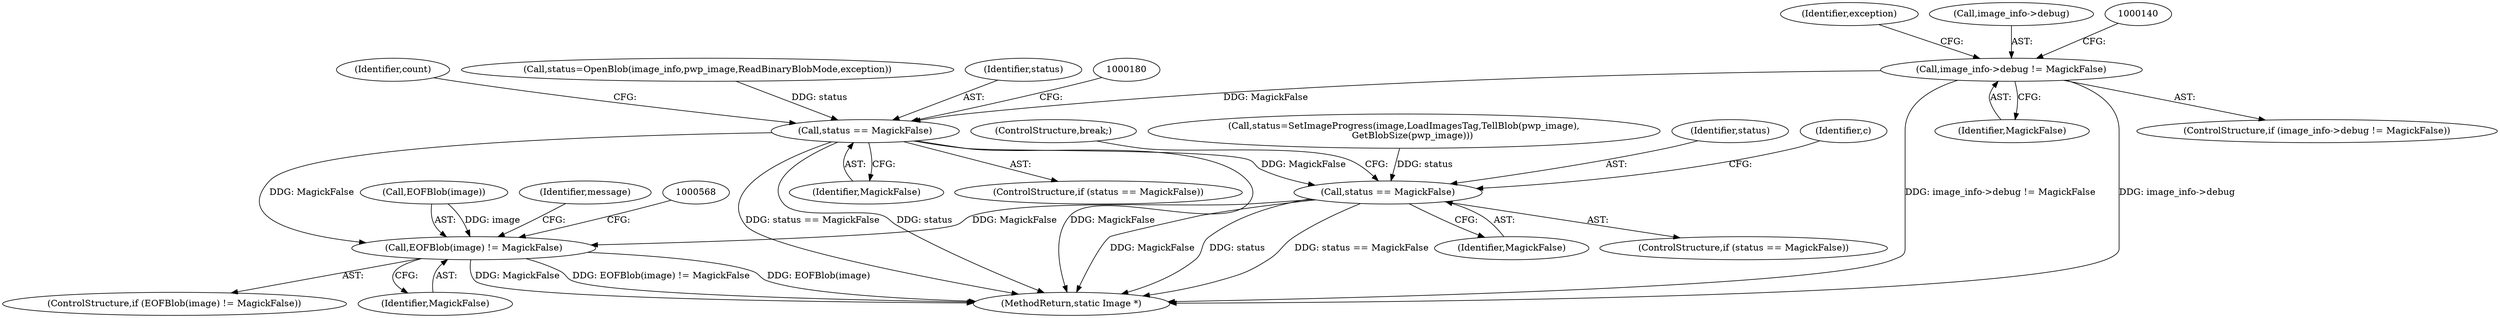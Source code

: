 digraph "0_ImageMagick_ecc03a2518c2b7dd375fde3a040fdae0bdf6a521@pointer" {
"1000134" [label="(Call,image_info->debug != MagickFalse)"];
"1000175" [label="(Call,status == MagickFalse)"];
"1000509" [label="(Call,status == MagickFalse)"];
"1000541" [label="(Call,EOFBlob(image) != MagickFalse)"];
"1000511" [label="(Identifier,MagickFalse)"];
"1000177" [label="(Identifier,MagickFalse)"];
"1000150" [label="(Identifier,exception)"];
"1000134" [label="(Call,image_info->debug != MagickFalse)"];
"1000133" [label="(ControlStructure,if (image_info->debug != MagickFalse))"];
"1000540" [label="(ControlStructure,if (EOFBlob(image) != MagickFalse))"];
"1000541" [label="(Call,EOFBlob(image) != MagickFalse)"];
"1000174" [label="(ControlStructure,if (status == MagickFalse))"];
"1000574" [label="(MethodReturn,static Image *)"];
"1000135" [label="(Call,image_info->debug)"];
"1000510" [label="(Identifier,status)"];
"1000542" [label="(Call,EOFBlob(image))"];
"1000183" [label="(Identifier,count)"];
"1000234" [label="(Identifier,c)"];
"1000167" [label="(Call,status=OpenBlob(image_info,pwp_image,ReadBinaryBlobMode,exception))"];
"1000509" [label="(Call,status == MagickFalse)"];
"1000176" [label="(Identifier,status)"];
"1000512" [label="(ControlStructure,break;)"];
"1000138" [label="(Identifier,MagickFalse)"];
"1000175" [label="(Call,status == MagickFalse)"];
"1000548" [label="(Identifier,message)"];
"1000499" [label="(Call,status=SetImageProgress(image,LoadImagesTag,TellBlob(pwp_image),\n      GetBlobSize(pwp_image)))"];
"1000544" [label="(Identifier,MagickFalse)"];
"1000508" [label="(ControlStructure,if (status == MagickFalse))"];
"1000134" -> "1000133"  [label="AST: "];
"1000134" -> "1000138"  [label="CFG: "];
"1000135" -> "1000134"  [label="AST: "];
"1000138" -> "1000134"  [label="AST: "];
"1000140" -> "1000134"  [label="CFG: "];
"1000150" -> "1000134"  [label="CFG: "];
"1000134" -> "1000574"  [label="DDG: image_info->debug != MagickFalse"];
"1000134" -> "1000574"  [label="DDG: image_info->debug"];
"1000134" -> "1000175"  [label="DDG: MagickFalse"];
"1000175" -> "1000174"  [label="AST: "];
"1000175" -> "1000177"  [label="CFG: "];
"1000176" -> "1000175"  [label="AST: "];
"1000177" -> "1000175"  [label="AST: "];
"1000180" -> "1000175"  [label="CFG: "];
"1000183" -> "1000175"  [label="CFG: "];
"1000175" -> "1000574"  [label="DDG: status"];
"1000175" -> "1000574"  [label="DDG: MagickFalse"];
"1000175" -> "1000574"  [label="DDG: status == MagickFalse"];
"1000167" -> "1000175"  [label="DDG: status"];
"1000175" -> "1000509"  [label="DDG: MagickFalse"];
"1000175" -> "1000541"  [label="DDG: MagickFalse"];
"1000509" -> "1000508"  [label="AST: "];
"1000509" -> "1000511"  [label="CFG: "];
"1000510" -> "1000509"  [label="AST: "];
"1000511" -> "1000509"  [label="AST: "];
"1000234" -> "1000509"  [label="CFG: "];
"1000512" -> "1000509"  [label="CFG: "];
"1000509" -> "1000574"  [label="DDG: status == MagickFalse"];
"1000509" -> "1000574"  [label="DDG: MagickFalse"];
"1000509" -> "1000574"  [label="DDG: status"];
"1000499" -> "1000509"  [label="DDG: status"];
"1000509" -> "1000541"  [label="DDG: MagickFalse"];
"1000541" -> "1000540"  [label="AST: "];
"1000541" -> "1000544"  [label="CFG: "];
"1000542" -> "1000541"  [label="AST: "];
"1000544" -> "1000541"  [label="AST: "];
"1000548" -> "1000541"  [label="CFG: "];
"1000568" -> "1000541"  [label="CFG: "];
"1000541" -> "1000574"  [label="DDG: EOFBlob(image)"];
"1000541" -> "1000574"  [label="DDG: MagickFalse"];
"1000541" -> "1000574"  [label="DDG: EOFBlob(image) != MagickFalse"];
"1000542" -> "1000541"  [label="DDG: image"];
}
